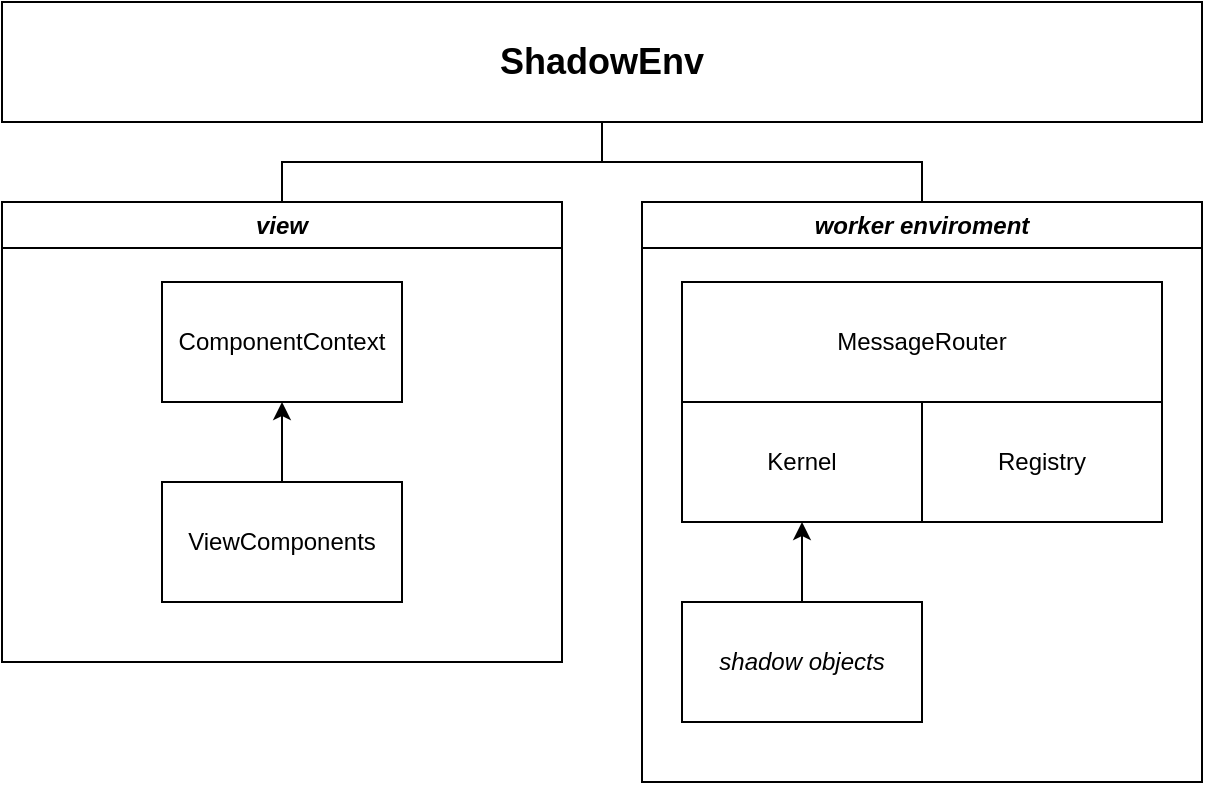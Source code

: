 <mxfile version="24.4.7" type="device">
  <diagram name="Seite-1" id="qJ4vABtUxzLaA0-g0SjJ">
    <mxGraphModel dx="1434" dy="819" grid="1" gridSize="10" guides="1" tooltips="1" connect="1" arrows="1" fold="1" page="1" pageScale="1" pageWidth="827" pageHeight="1169" math="0" shadow="0">
      <root>
        <mxCell id="0" />
        <mxCell id="1" parent="0" />
        <mxCell id="L0xOBzSdBNHgVUkidRTV-2" value="ShadowEnv" style="rounded=0;whiteSpace=wrap;html=1;fontStyle=1;fontSize=18;" vertex="1" parent="1">
          <mxGeometry x="120" y="100" width="600" height="60" as="geometry" />
        </mxCell>
        <mxCell id="L0xOBzSdBNHgVUkidRTV-17" style="edgeStyle=orthogonalEdgeStyle;rounded=0;orthogonalLoop=1;jettySize=auto;html=1;entryX=0.5;entryY=1;entryDx=0;entryDy=0;endArrow=none;endFill=0;" edge="1" parent="1" source="L0xOBzSdBNHgVUkidRTV-5" target="L0xOBzSdBNHgVUkidRTV-2">
          <mxGeometry relative="1" as="geometry" />
        </mxCell>
        <mxCell id="L0xOBzSdBNHgVUkidRTV-5" value="&lt;i&gt;view&lt;/i&gt;" style="swimlane;whiteSpace=wrap;html=1;" vertex="1" parent="1">
          <mxGeometry x="120" y="200" width="280" height="230" as="geometry" />
        </mxCell>
        <mxCell id="L0xOBzSdBNHgVUkidRTV-7" value="ComponentContext" style="rounded=0;whiteSpace=wrap;html=1;" vertex="1" parent="L0xOBzSdBNHgVUkidRTV-5">
          <mxGeometry x="80" y="40" width="120" height="60" as="geometry" />
        </mxCell>
        <mxCell id="L0xOBzSdBNHgVUkidRTV-10" style="edgeStyle=orthogonalEdgeStyle;rounded=0;orthogonalLoop=1;jettySize=auto;html=1;entryX=0.5;entryY=1;entryDx=0;entryDy=0;" edge="1" parent="L0xOBzSdBNHgVUkidRTV-5" source="L0xOBzSdBNHgVUkidRTV-8" target="L0xOBzSdBNHgVUkidRTV-7">
          <mxGeometry relative="1" as="geometry" />
        </mxCell>
        <mxCell id="L0xOBzSdBNHgVUkidRTV-8" value="ViewComponents" style="rounded=0;whiteSpace=wrap;html=1;" vertex="1" parent="L0xOBzSdBNHgVUkidRTV-5">
          <mxGeometry x="80" y="140" width="120" height="60" as="geometry" />
        </mxCell>
        <mxCell id="L0xOBzSdBNHgVUkidRTV-18" style="edgeStyle=orthogonalEdgeStyle;rounded=0;orthogonalLoop=1;jettySize=auto;html=1;entryX=0.5;entryY=1;entryDx=0;entryDy=0;strokeColor=default;endArrow=none;endFill=0;" edge="1" parent="1" source="L0xOBzSdBNHgVUkidRTV-6" target="L0xOBzSdBNHgVUkidRTV-2">
          <mxGeometry relative="1" as="geometry" />
        </mxCell>
        <mxCell id="L0xOBzSdBNHgVUkidRTV-6" value="&lt;i&gt;worker enviroment&lt;/i&gt;" style="swimlane;whiteSpace=wrap;html=1;" vertex="1" parent="1">
          <mxGeometry x="440" y="200" width="280" height="290" as="geometry" />
        </mxCell>
        <mxCell id="L0xOBzSdBNHgVUkidRTV-11" value="MessageRouter" style="rounded=0;whiteSpace=wrap;html=1;" vertex="1" parent="L0xOBzSdBNHgVUkidRTV-6">
          <mxGeometry x="20" y="40" width="240" height="60" as="geometry" />
        </mxCell>
        <mxCell id="L0xOBzSdBNHgVUkidRTV-12" value="Kernel" style="rounded=0;whiteSpace=wrap;html=1;" vertex="1" parent="L0xOBzSdBNHgVUkidRTV-6">
          <mxGeometry x="20" y="100" width="120" height="60" as="geometry" />
        </mxCell>
        <mxCell id="L0xOBzSdBNHgVUkidRTV-13" value="Registry" style="rounded=0;whiteSpace=wrap;html=1;" vertex="1" parent="L0xOBzSdBNHgVUkidRTV-6">
          <mxGeometry x="140" y="100" width="120" height="60" as="geometry" />
        </mxCell>
        <mxCell id="L0xOBzSdBNHgVUkidRTV-16" style="edgeStyle=orthogonalEdgeStyle;rounded=0;orthogonalLoop=1;jettySize=auto;html=1;entryX=0.5;entryY=1;entryDx=0;entryDy=0;" edge="1" parent="L0xOBzSdBNHgVUkidRTV-6" source="L0xOBzSdBNHgVUkidRTV-14" target="L0xOBzSdBNHgVUkidRTV-12">
          <mxGeometry relative="1" as="geometry" />
        </mxCell>
        <mxCell id="L0xOBzSdBNHgVUkidRTV-14" value="shadow objects" style="rounded=0;whiteSpace=wrap;html=1;fontStyle=2" vertex="1" parent="L0xOBzSdBNHgVUkidRTV-6">
          <mxGeometry x="20" y="200" width="120" height="60" as="geometry" />
        </mxCell>
      </root>
    </mxGraphModel>
  </diagram>
</mxfile>
